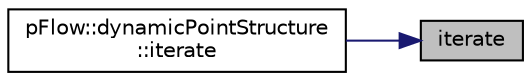 digraph "iterate"
{
 // LATEX_PDF_SIZE
  edge [fontname="Helvetica",fontsize="10",labelfontname="Helvetica",labelfontsize="10"];
  node [fontname="Helvetica",fontsize="10",shape=record];
  rankdir="RL";
  Node1 [label="iterate",height=0.2,width=0.4,color="black", fillcolor="grey75", style="filled", fontcolor="black",tooltip="This is called in time loop."];
  Node1 -> Node2 [dir="back",color="midnightblue",fontsize="10",style="solid",fontname="Helvetica"];
  Node2 [label="pFlow::dynamicPointStructure\l::iterate",height=0.2,width=0.4,color="black", fillcolor="white", style="filled",URL="$classpFlow_1_1dynamicPointStructure.html#afa767bddda52eb71cea18f755e17d559",tooltip="This is called in time loop."];
}
